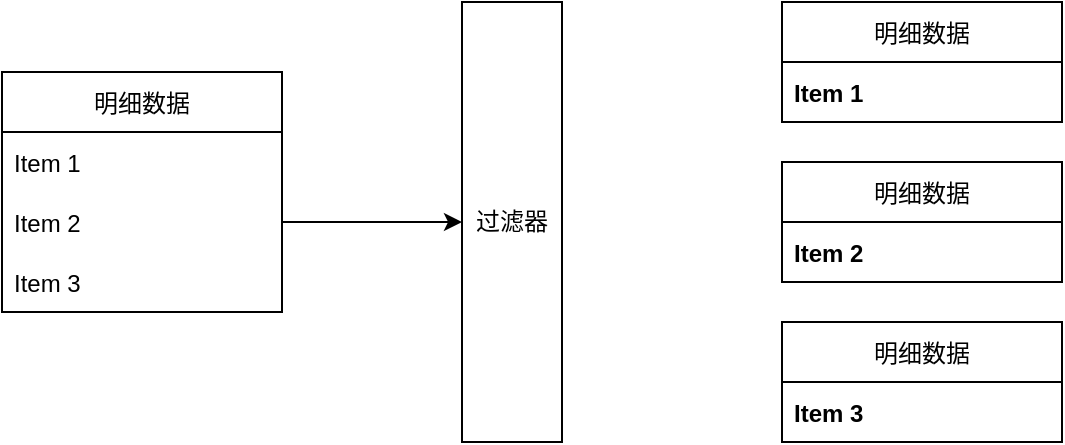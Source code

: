 <mxfile version="20.5.1" type="github">
  <diagram id="m7NdD-nTLMYLPV9MKgGj" name="第 1 页">
    <mxGraphModel dx="1125" dy="622" grid="1" gridSize="10" guides="1" tooltips="1" connect="1" arrows="1" fold="1" page="1" pageScale="1" pageWidth="827" pageHeight="1169" math="0" shadow="0">
      <root>
        <mxCell id="0" />
        <mxCell id="1" parent="0" />
        <mxCell id="qy0qOpct_8eRe8Y1nv4N-1" value="过滤器" style="rounded=0;whiteSpace=wrap;html=1;" vertex="1" parent="1">
          <mxGeometry x="320" y="220" width="50" height="220" as="geometry" />
        </mxCell>
        <mxCell id="qy0qOpct_8eRe8Y1nv4N-2" value="明细数据" style="swimlane;fontStyle=0;childLayout=stackLayout;horizontal=1;startSize=30;horizontalStack=0;resizeParent=1;resizeParentMax=0;resizeLast=0;collapsible=1;marginBottom=0;" vertex="1" parent="1">
          <mxGeometry x="90" y="255" width="140" height="120" as="geometry" />
        </mxCell>
        <mxCell id="qy0qOpct_8eRe8Y1nv4N-3" value="Item 1" style="text;strokeColor=none;fillColor=none;align=left;verticalAlign=middle;spacingLeft=4;spacingRight=4;overflow=hidden;points=[[0,0.5],[1,0.5]];portConstraint=eastwest;rotatable=0;" vertex="1" parent="qy0qOpct_8eRe8Y1nv4N-2">
          <mxGeometry y="30" width="140" height="30" as="geometry" />
        </mxCell>
        <mxCell id="qy0qOpct_8eRe8Y1nv4N-4" value="Item 2" style="text;strokeColor=none;fillColor=none;align=left;verticalAlign=middle;spacingLeft=4;spacingRight=4;overflow=hidden;points=[[0,0.5],[1,0.5]];portConstraint=eastwest;rotatable=0;" vertex="1" parent="qy0qOpct_8eRe8Y1nv4N-2">
          <mxGeometry y="60" width="140" height="30" as="geometry" />
        </mxCell>
        <mxCell id="qy0qOpct_8eRe8Y1nv4N-5" value="Item 3" style="text;strokeColor=none;fillColor=none;align=left;verticalAlign=middle;spacingLeft=4;spacingRight=4;overflow=hidden;points=[[0,0.5],[1,0.5]];portConstraint=eastwest;rotatable=0;" vertex="1" parent="qy0qOpct_8eRe8Y1nv4N-2">
          <mxGeometry y="90" width="140" height="30" as="geometry" />
        </mxCell>
        <mxCell id="qy0qOpct_8eRe8Y1nv4N-6" style="edgeStyle=orthogonalEdgeStyle;rounded=0;orthogonalLoop=1;jettySize=auto;html=1;exitX=1;exitY=0.5;exitDx=0;exitDy=0;" edge="1" parent="1" source="qy0qOpct_8eRe8Y1nv4N-4" target="qy0qOpct_8eRe8Y1nv4N-1">
          <mxGeometry relative="1" as="geometry" />
        </mxCell>
        <mxCell id="qy0qOpct_8eRe8Y1nv4N-10" value="明细数据" style="swimlane;fontStyle=0;childLayout=stackLayout;horizontal=1;startSize=30;horizontalStack=0;resizeParent=1;resizeParentMax=0;resizeLast=0;collapsible=1;marginBottom=0;" vertex="1" parent="1">
          <mxGeometry x="480" y="220" width="140" height="60" as="geometry" />
        </mxCell>
        <mxCell id="qy0qOpct_8eRe8Y1nv4N-11" value="Item 1" style="text;strokeColor=none;fillColor=none;align=left;verticalAlign=middle;spacingLeft=4;spacingRight=4;overflow=hidden;points=[[0,0.5],[1,0.5]];portConstraint=eastwest;rotatable=0;fontStyle=1" vertex="1" parent="qy0qOpct_8eRe8Y1nv4N-10">
          <mxGeometry y="30" width="140" height="30" as="geometry" />
        </mxCell>
        <mxCell id="qy0qOpct_8eRe8Y1nv4N-14" value="明细数据" style="swimlane;fontStyle=0;childLayout=stackLayout;horizontal=1;startSize=30;horizontalStack=0;resizeParent=1;resizeParentMax=0;resizeLast=0;collapsible=1;marginBottom=0;" vertex="1" parent="1">
          <mxGeometry x="480" y="300" width="140" height="60" as="geometry" />
        </mxCell>
        <mxCell id="qy0qOpct_8eRe8Y1nv4N-16" value="Item 2" style="text;strokeColor=none;fillColor=none;align=left;verticalAlign=middle;spacingLeft=4;spacingRight=4;overflow=hidden;points=[[0,0.5],[1,0.5]];portConstraint=eastwest;rotatable=0;fontStyle=1" vertex="1" parent="qy0qOpct_8eRe8Y1nv4N-14">
          <mxGeometry y="30" width="140" height="30" as="geometry" />
        </mxCell>
        <mxCell id="qy0qOpct_8eRe8Y1nv4N-18" value="明细数据" style="swimlane;fontStyle=0;childLayout=stackLayout;horizontal=1;startSize=30;horizontalStack=0;resizeParent=1;resizeParentMax=0;resizeLast=0;collapsible=1;marginBottom=0;" vertex="1" parent="1">
          <mxGeometry x="480" y="380" width="140" height="60" as="geometry" />
        </mxCell>
        <mxCell id="qy0qOpct_8eRe8Y1nv4N-21" value="Item 3" style="text;strokeColor=none;fillColor=none;align=left;verticalAlign=middle;spacingLeft=4;spacingRight=4;overflow=hidden;points=[[0,0.5],[1,0.5]];portConstraint=eastwest;rotatable=0;fontStyle=1" vertex="1" parent="qy0qOpct_8eRe8Y1nv4N-18">
          <mxGeometry y="30" width="140" height="30" as="geometry" />
        </mxCell>
      </root>
    </mxGraphModel>
  </diagram>
</mxfile>

